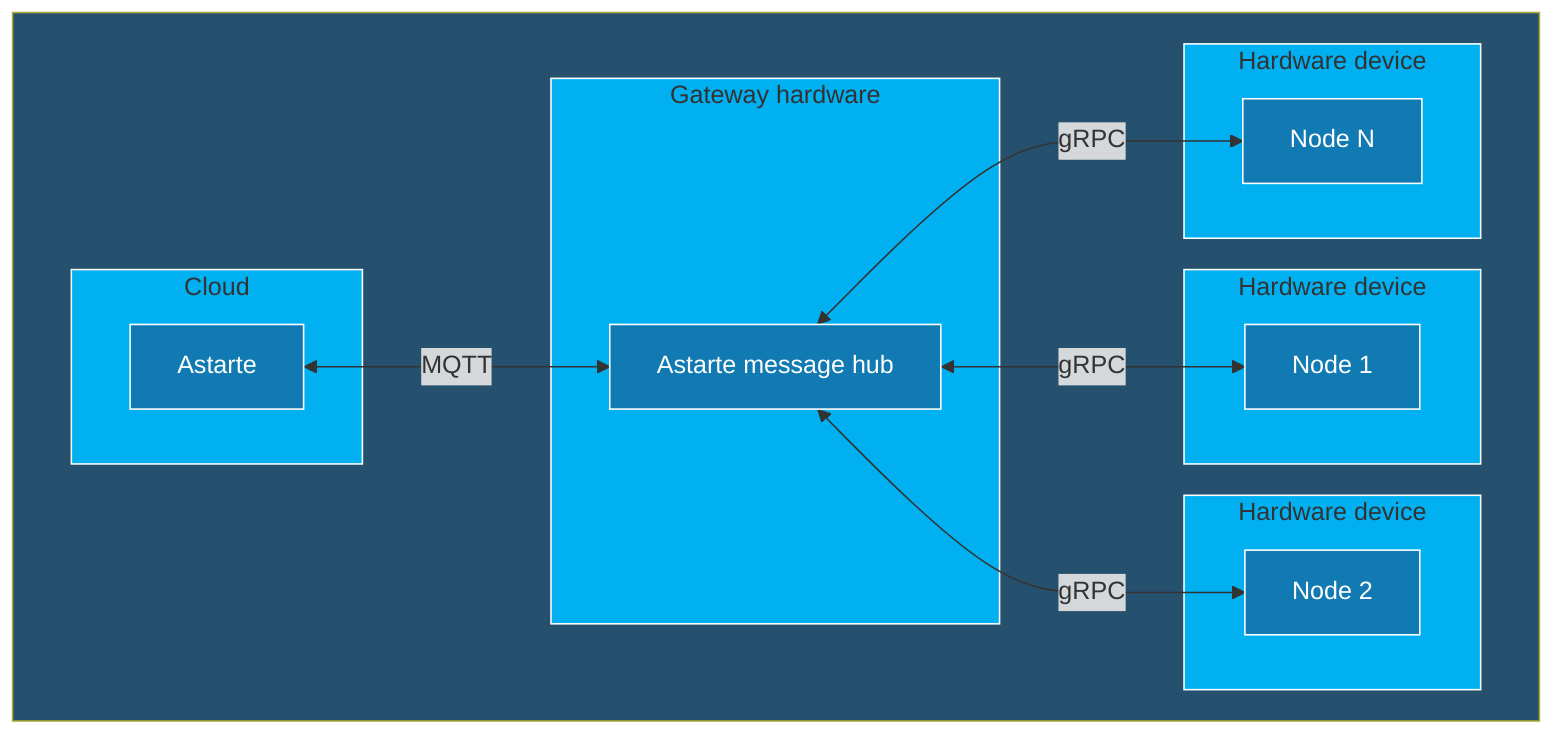 %% Copyright 2024 SECO Mind Srl
%% SPDX-License-Identifier: CC0-1.0

flowchart LR
    subgraph arch[  ]
        direction LR
        subgraph cloud[Cloud]
            astarte[Astarte]
        end
        subgraph gateway[Gateway hardware]
            astarte-mh[Astarte message hub]
        end
        subgraph device1[Hardware device]
            astarte-mh <-->|gRPC| node1[Node 1]
        end
        subgraph device2[Hardware device]
            astarte-mh <-->|gRPC| node2[Node 2]
        end
        subgraph device3[Hardware device]
            astarte-mh <-->|gRPC| noden[Node N]
        end
    end
    astarte <-->|MQTT| astarte-mh
    style arch fill:#25516e
    style cloud fill:#00b0f1,stroke:#ffffff
    style astarte fill:#127ab2,stroke:#ffffff,color:#fff
    style gateway fill:#00b0f1, stroke:#ffffff
    style astarte-mh fill:#127ab2,stroke:#ffffff,color:#fff
    style device1 fill:#00b0f1, stroke:#ffffff
    style node1 fill:#127ab2,stroke:#ffffff,color:#fff
    style device2 fill:#00b0f1, stroke:#ffffff
    style node2 fill:#127ab2,stroke:#ffffff,color:#fff
    style device3 fill:#00b0f1, stroke:#ffffff
    style noden fill:#127ab2,stroke:#ffffff,color:#fff
